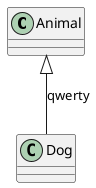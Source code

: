 @startuml

skinparam monochrome false

class Animal
{
}

class Dog
{
}

Animal <|-- Dog : qwerty

@enduml
